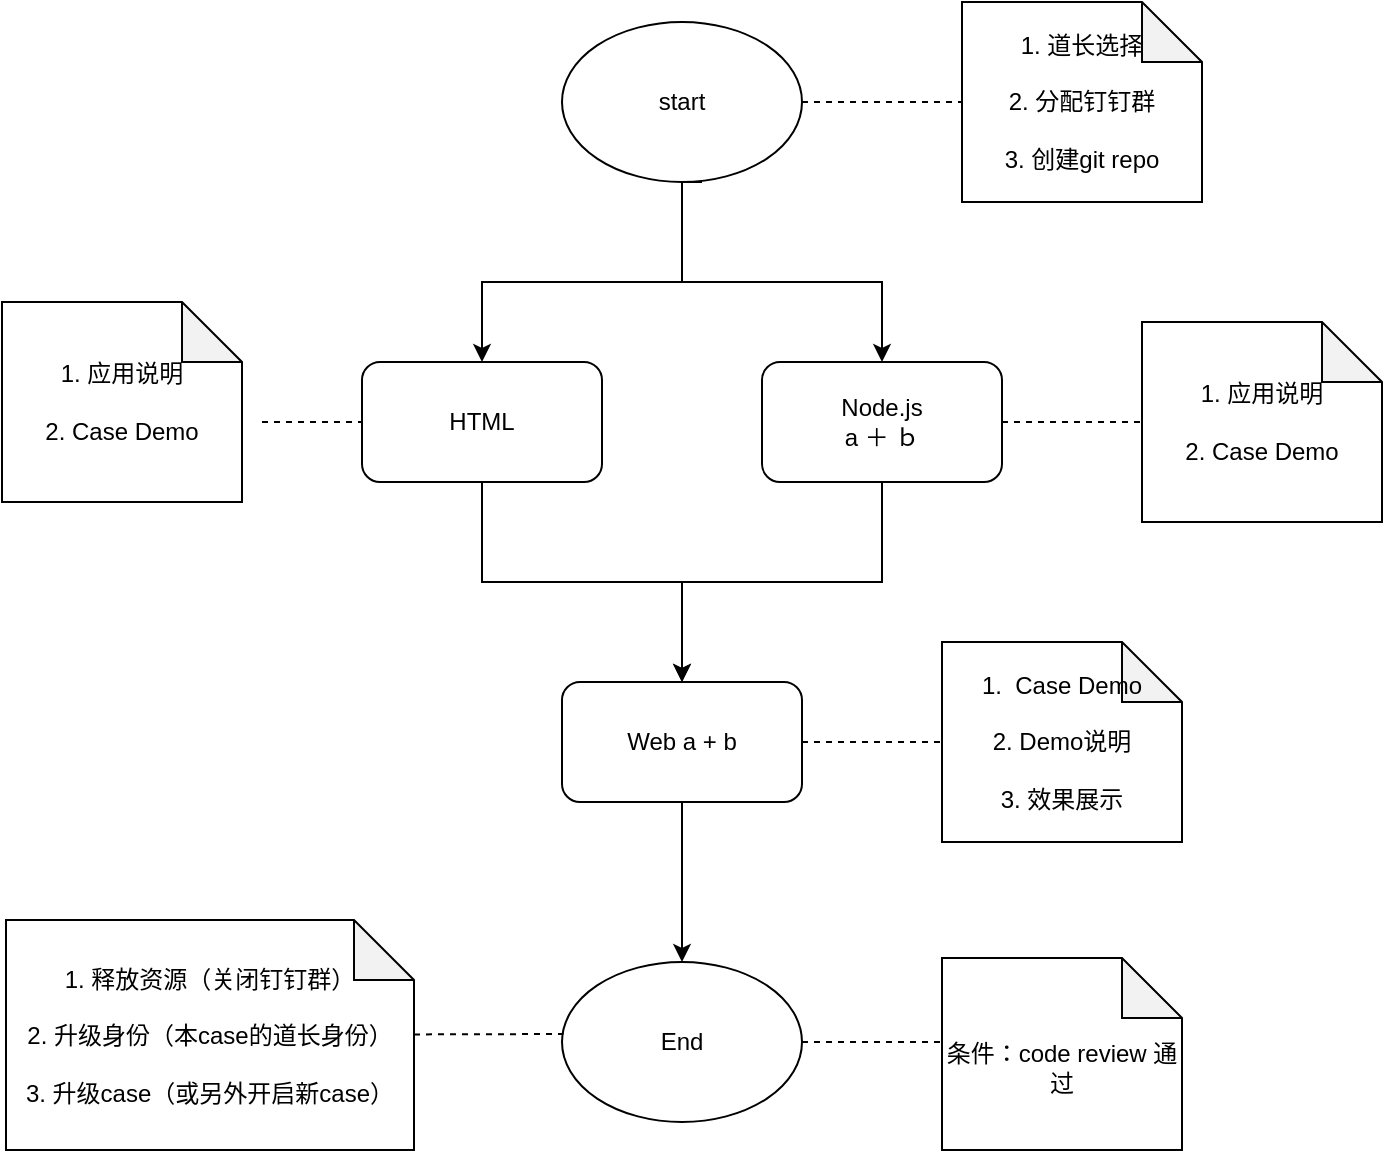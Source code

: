 <mxfile version="13.1.3" pages="2">
    <diagram id="6hGFLwfOUW9BJ-s0fimq" name="Page-1">
        <mxGraphModel dx="712" dy="622" grid="0" gridSize="10" guides="1" tooltips="1" connect="1" arrows="1" fold="1" page="1" pageScale="1" pageWidth="827" pageHeight="1169" math="0" shadow="0">
            <root>
                <mxCell id="0"/>
                <mxCell id="1" parent="0"/>
                <mxCell id="4" value="" style="edgeStyle=orthogonalEdgeStyle;rounded=0;orthogonalLoop=1;jettySize=auto;html=1;" edge="1" parent="1" target="3">
                    <mxGeometry relative="1" as="geometry">
                        <mxPoint x="370" y="100" as="sourcePoint"/>
                        <Array as="points">
                            <mxPoint x="360" y="100"/>
                            <mxPoint x="360" y="150"/>
                            <mxPoint x="260" y="150"/>
                        </Array>
                    </mxGeometry>
                </mxCell>
                <mxCell id="12" value="" style="edgeStyle=orthogonalEdgeStyle;rounded=0;orthogonalLoop=1;jettySize=auto;html=1;" edge="1" parent="1" source="3" target="11">
                    <mxGeometry relative="1" as="geometry"/>
                </mxCell>
                <mxCell id="3" value="HTML" style="rounded=1;whiteSpace=wrap;html=1;" vertex="1" parent="1">
                    <mxGeometry x="200" y="190" width="120" height="60" as="geometry"/>
                </mxCell>
                <mxCell id="15" value="" style="edgeStyle=orthogonalEdgeStyle;rounded=0;orthogonalLoop=1;jettySize=auto;html=1;" edge="1" parent="1" source="11">
                    <mxGeometry relative="1" as="geometry">
                        <mxPoint x="360" y="490" as="targetPoint"/>
                    </mxGeometry>
                </mxCell>
                <mxCell id="11" value="Web a + b" style="rounded=1;whiteSpace=wrap;html=1;" vertex="1" parent="1">
                    <mxGeometry x="300" y="350" width="120" height="60" as="geometry"/>
                </mxCell>
                <mxCell id="13" style="edgeStyle=orthogonalEdgeStyle;rounded=0;orthogonalLoop=1;jettySize=auto;html=1;entryX=0.5;entryY=0;entryDx=0;entryDy=0;" edge="1" parent="1" source="6" target="11">
                    <mxGeometry relative="1" as="geometry"/>
                </mxCell>
                <mxCell id="6" value="Node.js&lt;br&gt;a ＋ ｂ" style="rounded=1;whiteSpace=wrap;html=1;" vertex="1" parent="1">
                    <mxGeometry x="400" y="190" width="120" height="60" as="geometry"/>
                </mxCell>
                <mxCell id="9" style="edgeStyle=orthogonalEdgeStyle;rounded=0;orthogonalLoop=1;jettySize=auto;html=1;" edge="1" parent="1" target="6">
                    <mxGeometry relative="1" as="geometry">
                        <mxPoint x="370" y="100" as="sourcePoint"/>
                        <Array as="points">
                            <mxPoint x="360" y="100"/>
                            <mxPoint x="360" y="150"/>
                            <mxPoint x="460" y="150"/>
                        </Array>
                    </mxGeometry>
                </mxCell>
                <mxCell id="5" value="start" style="ellipse;whiteSpace=wrap;html=1;" vertex="1" parent="1">
                    <mxGeometry x="300" y="20" width="120" height="80" as="geometry"/>
                </mxCell>
                <mxCell id="16" value="End" style="ellipse;whiteSpace=wrap;html=1;" vertex="1" parent="1">
                    <mxGeometry x="300" y="490" width="120" height="80" as="geometry"/>
                </mxCell>
                <mxCell id="21" value="1. 应用说明&lt;br&gt;&lt;br&gt;2. Case Demo" style="shape=note;whiteSpace=wrap;html=1;backgroundOutline=1;darkOpacity=0.05;" vertex="1" parent="1">
                    <mxGeometry x="20" y="160" width="120" height="100" as="geometry"/>
                </mxCell>
                <mxCell id="23" value="1. 应用说明&lt;br&gt;&lt;br&gt;2. Case Demo" style="shape=note;whiteSpace=wrap;html=1;backgroundOutline=1;darkOpacity=0.05;" vertex="1" parent="1">
                    <mxGeometry x="590" y="170" width="120" height="100" as="geometry"/>
                </mxCell>
                <mxCell id="26" value="1. &amp;nbsp;Case Demo&lt;br&gt;&lt;br&gt;2. Demo说明&lt;br&gt;&lt;br&gt;3. 效果展示" style="shape=note;whiteSpace=wrap;html=1;backgroundOutline=1;darkOpacity=0.05;" vertex="1" parent="1">
                    <mxGeometry x="490" y="330" width="120" height="100" as="geometry"/>
                </mxCell>
                <mxCell id="_QQeWZ5T9rn4reh_0_un-26" value="" style="endArrow=none;dashed=1;html=1;entryX=0;entryY=0.5;entryDx=0;entryDy=0;" edge="1" parent="1" target="3">
                    <mxGeometry width="50" height="50" relative="1" as="geometry">
                        <mxPoint x="150" y="220" as="sourcePoint"/>
                        <mxPoint x="210.711" y="210" as="targetPoint"/>
                    </mxGeometry>
                </mxCell>
                <mxCell id="_QQeWZ5T9rn4reh_0_un-28" value="" style="endArrow=none;dashed=1;html=1;entryX=0;entryY=0.5;entryDx=0;entryDy=0;entryPerimeter=0;" edge="1" parent="1" source="6" target="23">
                    <mxGeometry width="50" height="50" relative="1" as="geometry">
                        <mxPoint x="520" y="270" as="sourcePoint"/>
                        <mxPoint x="590.711" y="220" as="targetPoint"/>
                    </mxGeometry>
                </mxCell>
                <mxCell id="_QQeWZ5T9rn4reh_0_un-29" value="" style="endArrow=none;dashed=1;html=1;" edge="1" parent="1" source="11">
                    <mxGeometry width="50" height="50" relative="1" as="geometry">
                        <mxPoint x="420" y="430" as="sourcePoint"/>
                        <mxPoint x="490.711" y="380" as="targetPoint"/>
                    </mxGeometry>
                </mxCell>
                <mxCell id="_QQeWZ5T9rn4reh_0_un-33" value="1. 道长选择&lt;br&gt;&lt;br&gt;2. 分配钉钉群&lt;br&gt;&lt;br&gt;3. 创建git repo" style="shape=note;whiteSpace=wrap;html=1;backgroundOutline=1;darkOpacity=0.05;" vertex="1" parent="1">
                    <mxGeometry x="500" y="10" width="120" height="100" as="geometry"/>
                </mxCell>
                <mxCell id="_QQeWZ5T9rn4reh_0_un-35" value="" style="endArrow=none;dashed=1;html=1;exitX=1;exitY=0.5;exitDx=0;exitDy=0;entryX=0;entryY=0.5;entryDx=0;entryDy=0;entryPerimeter=0;" edge="1" parent="1" source="5" target="_QQeWZ5T9rn4reh_0_un-33">
                    <mxGeometry width="50" height="50" relative="1" as="geometry">
                        <mxPoint x="420" y="110" as="sourcePoint"/>
                        <mxPoint x="470" y="60" as="targetPoint"/>
                    </mxGeometry>
                </mxCell>
                <mxCell id="_QQeWZ5T9rn4reh_0_un-36" value="&lt;br&gt;条件：code review 通过" style="shape=note;whiteSpace=wrap;html=1;backgroundOutline=1;darkOpacity=0.05;" vertex="1" parent="1">
                    <mxGeometry x="490" y="488" width="120" height="96" as="geometry"/>
                </mxCell>
                <mxCell id="_QQeWZ5T9rn4reh_0_un-37" value="" style="endArrow=none;dashed=1;html=1;" edge="1" parent="1" source="16">
                    <mxGeometry width="50" height="50" relative="1" as="geometry">
                        <mxPoint x="420" y="580" as="sourcePoint"/>
                        <mxPoint x="490.711" y="530" as="targetPoint"/>
                    </mxGeometry>
                </mxCell>
                <mxCell id="_QQeWZ5T9rn4reh_0_un-38" value="1. 释放资源（关闭钉钉群）&lt;br&gt;&lt;br&gt;2. 升级身份（本case的道长身份）&lt;br&gt;&lt;br&gt;3. 升级case（或另外开启新case）" style="shape=note;whiteSpace=wrap;html=1;backgroundOutline=1;darkOpacity=0.05;" vertex="1" parent="1">
                    <mxGeometry x="22" y="469" width="204" height="115" as="geometry"/>
                </mxCell>
                <mxCell id="_QQeWZ5T9rn4reh_0_un-39" value="" style="endArrow=none;dashed=1;html=1;" edge="1" parent="1" source="_QQeWZ5T9rn4reh_0_un-38">
                    <mxGeometry width="50" height="50" relative="1" as="geometry">
                        <mxPoint x="230" y="576" as="sourcePoint"/>
                        <mxPoint x="300.711" y="526" as="targetPoint"/>
                    </mxGeometry>
                </mxCell>
            </root>
        </mxGraphModel>
    </diagram>
    <diagram id="5-RzGcya1e1T5-sKqqNq" name="Page-2">
        <mxGraphModel dx="605" dy="529" grid="1" gridSize="10" guides="1" tooltips="1" connect="1" arrows="1" fold="1" page="1" pageScale="1" pageWidth="850" pageHeight="1100" math="0" shadow="0">
            <root>
                <mxCell id="hku_Y8odc3_6AkUXwz6b-0"/>
                <mxCell id="hku_Y8odc3_6AkUXwz6b-1" parent="hku_Y8odc3_6AkUXwz6b-0"/>
            </root>
        </mxGraphModel>
    </diagram>
</mxfile>
